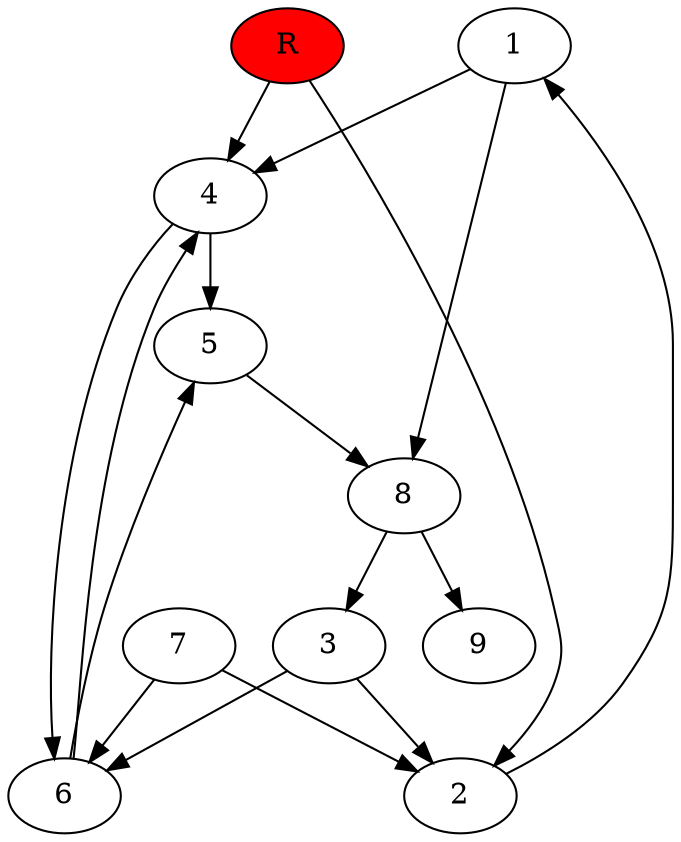 digraph prb6456 {
	1
	2
	3
	4
	5
	6
	7
	8
	R [fillcolor="#ff0000" style=filled]
	1 -> 4
	1 -> 8
	2 -> 1
	3 -> 2
	3 -> 6
	4 -> 5
	4 -> 6
	5 -> 8
	6 -> 4
	6 -> 5
	7 -> 2
	7 -> 6
	8 -> 3
	8 -> 9
	R -> 2
	R -> 4
}
